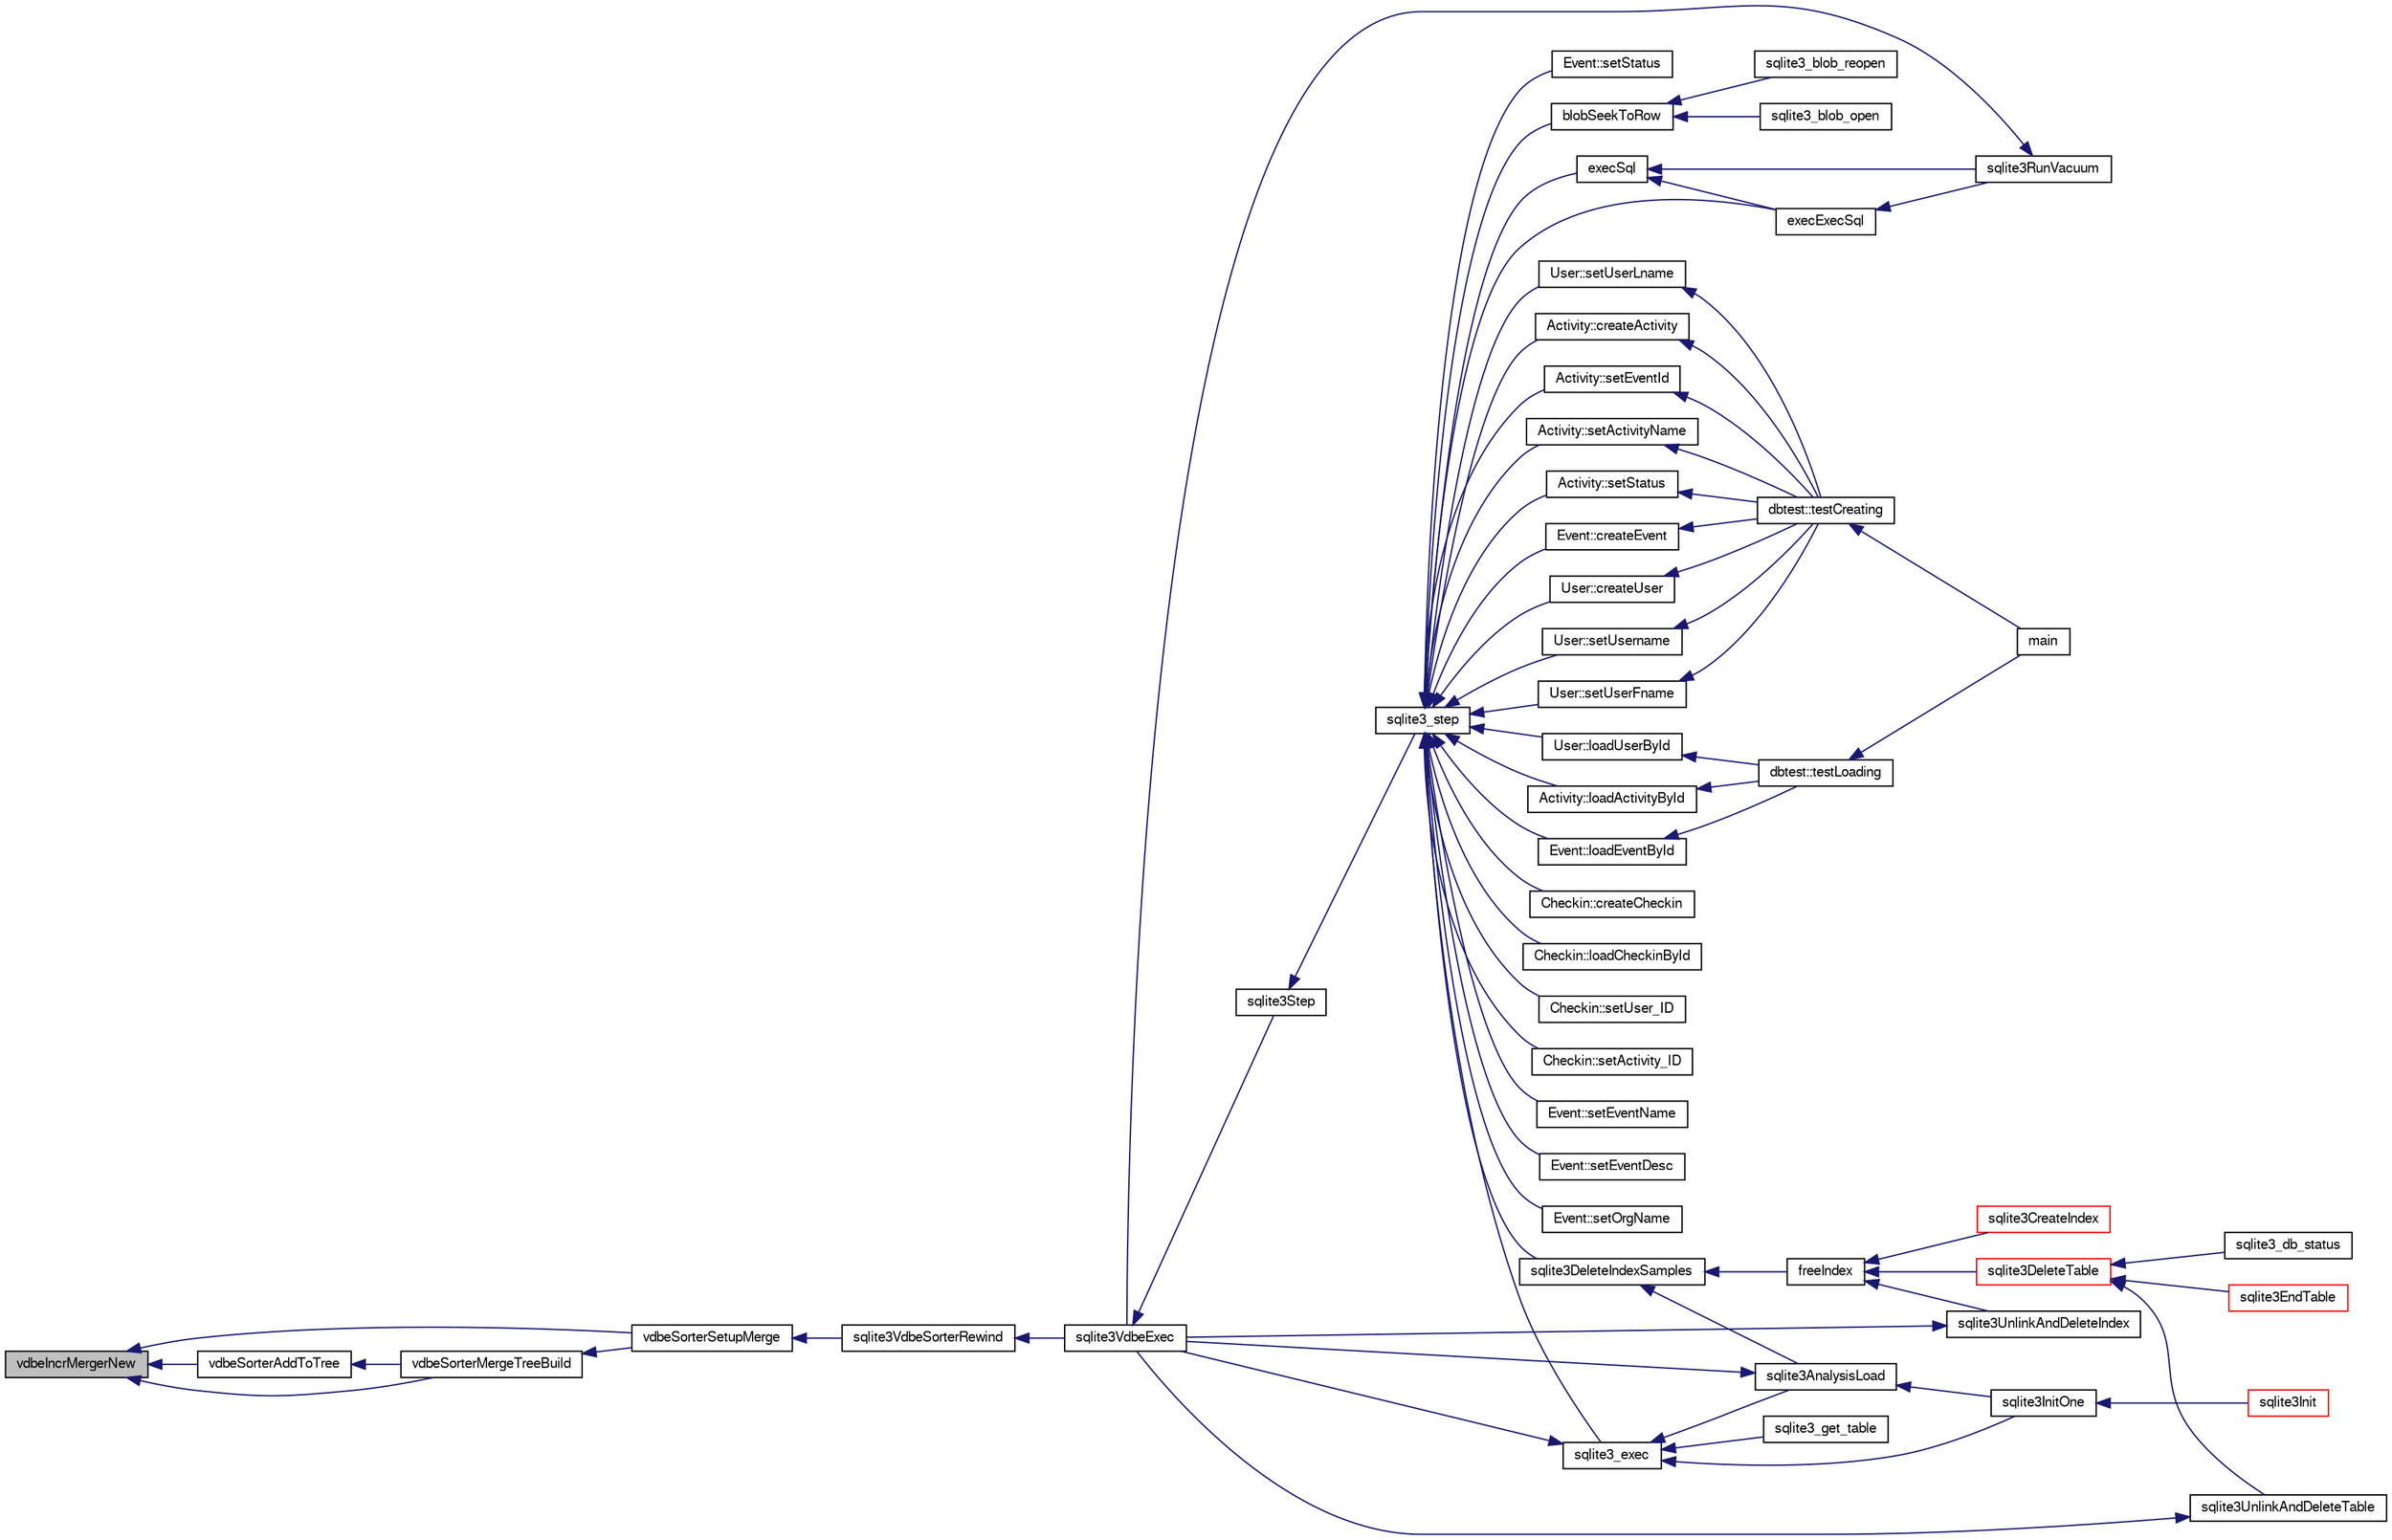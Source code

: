 digraph "vdbeIncrMergerNew"
{
  edge [fontname="FreeSans",fontsize="10",labelfontname="FreeSans",labelfontsize="10"];
  node [fontname="FreeSans",fontsize="10",shape=record];
  rankdir="LR";
  Node861793 [label="vdbeIncrMergerNew",height=0.2,width=0.4,color="black", fillcolor="grey75", style="filled", fontcolor="black"];
  Node861793 -> Node861794 [dir="back",color="midnightblue",fontsize="10",style="solid",fontname="FreeSans"];
  Node861794 [label="vdbeSorterAddToTree",height=0.2,width=0.4,color="black", fillcolor="white", style="filled",URL="$sqlite3_8c.html#a8eccbbf1454e5f56267f1c7e47817773"];
  Node861794 -> Node861795 [dir="back",color="midnightblue",fontsize="10",style="solid",fontname="FreeSans"];
  Node861795 [label="vdbeSorterMergeTreeBuild",height=0.2,width=0.4,color="black", fillcolor="white", style="filled",URL="$sqlite3_8c.html#a7af2bdcef74d6ae7b6c04a2a7d171f33"];
  Node861795 -> Node861796 [dir="back",color="midnightblue",fontsize="10",style="solid",fontname="FreeSans"];
  Node861796 [label="vdbeSorterSetupMerge",height=0.2,width=0.4,color="black", fillcolor="white", style="filled",URL="$sqlite3_8c.html#a82088507aafeedcc04af031f7ea0bbd8"];
  Node861796 -> Node861797 [dir="back",color="midnightblue",fontsize="10",style="solid",fontname="FreeSans"];
  Node861797 [label="sqlite3VdbeSorterRewind",height=0.2,width=0.4,color="black", fillcolor="white", style="filled",URL="$sqlite3_8c.html#a31677d178ebf96ee6034a05660e1f4bf"];
  Node861797 -> Node861798 [dir="back",color="midnightblue",fontsize="10",style="solid",fontname="FreeSans"];
  Node861798 [label="sqlite3VdbeExec",height=0.2,width=0.4,color="black", fillcolor="white", style="filled",URL="$sqlite3_8c.html#a8ce40a614bdc56719c4d642b1e4dfb21"];
  Node861798 -> Node861799 [dir="back",color="midnightblue",fontsize="10",style="solid",fontname="FreeSans"];
  Node861799 [label="sqlite3Step",height=0.2,width=0.4,color="black", fillcolor="white", style="filled",URL="$sqlite3_8c.html#a3f2872e873e2758a4beedad1d5113554"];
  Node861799 -> Node861800 [dir="back",color="midnightblue",fontsize="10",style="solid",fontname="FreeSans"];
  Node861800 [label="sqlite3_step",height=0.2,width=0.4,color="black", fillcolor="white", style="filled",URL="$sqlite3_8h.html#ac1e491ce36b7471eb28387f7d3c74334"];
  Node861800 -> Node861801 [dir="back",color="midnightblue",fontsize="10",style="solid",fontname="FreeSans"];
  Node861801 [label="Activity::createActivity",height=0.2,width=0.4,color="black", fillcolor="white", style="filled",URL="$classActivity.html#a813cc5e52c14ab49b39014c134e3425b"];
  Node861801 -> Node861802 [dir="back",color="midnightblue",fontsize="10",style="solid",fontname="FreeSans"];
  Node861802 [label="dbtest::testCreating",height=0.2,width=0.4,color="black", fillcolor="white", style="filled",URL="$classdbtest.html#a8193e88a7df657069c8a6bd09c8243b7"];
  Node861802 -> Node861803 [dir="back",color="midnightblue",fontsize="10",style="solid",fontname="FreeSans"];
  Node861803 [label="main",height=0.2,width=0.4,color="black", fillcolor="white", style="filled",URL="$test_8cpp.html#ae66f6b31b5ad750f1fe042a706a4e3d4"];
  Node861800 -> Node861804 [dir="back",color="midnightblue",fontsize="10",style="solid",fontname="FreeSans"];
  Node861804 [label="Activity::loadActivityById",height=0.2,width=0.4,color="black", fillcolor="white", style="filled",URL="$classActivity.html#abe4ffb4f08a47212ebf9013259d9e7fd"];
  Node861804 -> Node861805 [dir="back",color="midnightblue",fontsize="10",style="solid",fontname="FreeSans"];
  Node861805 [label="dbtest::testLoading",height=0.2,width=0.4,color="black", fillcolor="white", style="filled",URL="$classdbtest.html#a6f98d82a2c8e2b9040848763504ddae1"];
  Node861805 -> Node861803 [dir="back",color="midnightblue",fontsize="10",style="solid",fontname="FreeSans"];
  Node861800 -> Node861806 [dir="back",color="midnightblue",fontsize="10",style="solid",fontname="FreeSans"];
  Node861806 [label="Activity::setEventId",height=0.2,width=0.4,color="black", fillcolor="white", style="filled",URL="$classActivity.html#adb1d0fd0d08f473e068f0a4086bfa9ca"];
  Node861806 -> Node861802 [dir="back",color="midnightblue",fontsize="10",style="solid",fontname="FreeSans"];
  Node861800 -> Node861807 [dir="back",color="midnightblue",fontsize="10",style="solid",fontname="FreeSans"];
  Node861807 [label="Activity::setActivityName",height=0.2,width=0.4,color="black", fillcolor="white", style="filled",URL="$classActivity.html#a62dc3737b33915a36086f9dd26d16a81"];
  Node861807 -> Node861802 [dir="back",color="midnightblue",fontsize="10",style="solid",fontname="FreeSans"];
  Node861800 -> Node861808 [dir="back",color="midnightblue",fontsize="10",style="solid",fontname="FreeSans"];
  Node861808 [label="Activity::setStatus",height=0.2,width=0.4,color="black", fillcolor="white", style="filled",URL="$classActivity.html#af618135a7738f4d2a7ee147a8ef912ea"];
  Node861808 -> Node861802 [dir="back",color="midnightblue",fontsize="10",style="solid",fontname="FreeSans"];
  Node861800 -> Node861809 [dir="back",color="midnightblue",fontsize="10",style="solid",fontname="FreeSans"];
  Node861809 [label="Checkin::createCheckin",height=0.2,width=0.4,color="black", fillcolor="white", style="filled",URL="$classCheckin.html#a4e40acdf7fff0e607f6de4f24f3a163c"];
  Node861800 -> Node861810 [dir="back",color="midnightblue",fontsize="10",style="solid",fontname="FreeSans"];
  Node861810 [label="Checkin::loadCheckinById",height=0.2,width=0.4,color="black", fillcolor="white", style="filled",URL="$classCheckin.html#a3461f70ea6c68475225f2a07f78a21e0"];
  Node861800 -> Node861811 [dir="back",color="midnightblue",fontsize="10",style="solid",fontname="FreeSans"];
  Node861811 [label="Checkin::setUser_ID",height=0.2,width=0.4,color="black", fillcolor="white", style="filled",URL="$classCheckin.html#a76ab640f4f912876dbebf183db5359c6"];
  Node861800 -> Node861812 [dir="back",color="midnightblue",fontsize="10",style="solid",fontname="FreeSans"];
  Node861812 [label="Checkin::setActivity_ID",height=0.2,width=0.4,color="black", fillcolor="white", style="filled",URL="$classCheckin.html#ab2ff3ec2604ec73a42af25874a00b232"];
  Node861800 -> Node861813 [dir="back",color="midnightblue",fontsize="10",style="solid",fontname="FreeSans"];
  Node861813 [label="Event::createEvent",height=0.2,width=0.4,color="black", fillcolor="white", style="filled",URL="$classEvent.html#a77adb9f4a46ffb32c2d931f0691f5903"];
  Node861813 -> Node861802 [dir="back",color="midnightblue",fontsize="10",style="solid",fontname="FreeSans"];
  Node861800 -> Node861814 [dir="back",color="midnightblue",fontsize="10",style="solid",fontname="FreeSans"];
  Node861814 [label="Event::loadEventById",height=0.2,width=0.4,color="black", fillcolor="white", style="filled",URL="$classEvent.html#afa66cea33f722dbeecb69cc98fdea055"];
  Node861814 -> Node861805 [dir="back",color="midnightblue",fontsize="10",style="solid",fontname="FreeSans"];
  Node861800 -> Node861815 [dir="back",color="midnightblue",fontsize="10",style="solid",fontname="FreeSans"];
  Node861815 [label="Event::setEventName",height=0.2,width=0.4,color="black", fillcolor="white", style="filled",URL="$classEvent.html#a10596b6ca077df05184e30d62b08729d"];
  Node861800 -> Node861816 [dir="back",color="midnightblue",fontsize="10",style="solid",fontname="FreeSans"];
  Node861816 [label="Event::setEventDesc",height=0.2,width=0.4,color="black", fillcolor="white", style="filled",URL="$classEvent.html#ae36b8377dcae792f1c5c4726024c981b"];
  Node861800 -> Node861817 [dir="back",color="midnightblue",fontsize="10",style="solid",fontname="FreeSans"];
  Node861817 [label="Event::setOrgName",height=0.2,width=0.4,color="black", fillcolor="white", style="filled",URL="$classEvent.html#a19aac0f776bd764563a54977656cf680"];
  Node861800 -> Node861818 [dir="back",color="midnightblue",fontsize="10",style="solid",fontname="FreeSans"];
  Node861818 [label="Event::setStatus",height=0.2,width=0.4,color="black", fillcolor="white", style="filled",URL="$classEvent.html#ab0a6b9285af0f4172eb841e2b80f8972"];
  Node861800 -> Node861819 [dir="back",color="midnightblue",fontsize="10",style="solid",fontname="FreeSans"];
  Node861819 [label="blobSeekToRow",height=0.2,width=0.4,color="black", fillcolor="white", style="filled",URL="$sqlite3_8c.html#afff57e13332b98c8a44a7cebe38962ab"];
  Node861819 -> Node861820 [dir="back",color="midnightblue",fontsize="10",style="solid",fontname="FreeSans"];
  Node861820 [label="sqlite3_blob_open",height=0.2,width=0.4,color="black", fillcolor="white", style="filled",URL="$sqlite3_8h.html#adb8ad839a5bdd62a43785132bc7dd518"];
  Node861819 -> Node861821 [dir="back",color="midnightblue",fontsize="10",style="solid",fontname="FreeSans"];
  Node861821 [label="sqlite3_blob_reopen",height=0.2,width=0.4,color="black", fillcolor="white", style="filled",URL="$sqlite3_8h.html#abc77c24fdc0150138490359a94360f7e"];
  Node861800 -> Node861822 [dir="back",color="midnightblue",fontsize="10",style="solid",fontname="FreeSans"];
  Node861822 [label="sqlite3DeleteIndexSamples",height=0.2,width=0.4,color="black", fillcolor="white", style="filled",URL="$sqlite3_8c.html#aaeda0302fbf61397ec009f65bed047ef"];
  Node861822 -> Node861823 [dir="back",color="midnightblue",fontsize="10",style="solid",fontname="FreeSans"];
  Node861823 [label="sqlite3AnalysisLoad",height=0.2,width=0.4,color="black", fillcolor="white", style="filled",URL="$sqlite3_8c.html#a48a2301c27e1d3d68708b9b8761b5a01"];
  Node861823 -> Node861798 [dir="back",color="midnightblue",fontsize="10",style="solid",fontname="FreeSans"];
  Node861823 -> Node861824 [dir="back",color="midnightblue",fontsize="10",style="solid",fontname="FreeSans"];
  Node861824 [label="sqlite3InitOne",height=0.2,width=0.4,color="black", fillcolor="white", style="filled",URL="$sqlite3_8c.html#ac4318b25df65269906b0379251fe9b85"];
  Node861824 -> Node861825 [dir="back",color="midnightblue",fontsize="10",style="solid",fontname="FreeSans"];
  Node861825 [label="sqlite3Init",height=0.2,width=0.4,color="red", fillcolor="white", style="filled",URL="$sqlite3_8c.html#aed74e3dc765631a833f522f425ff5a48"];
  Node861822 -> Node861925 [dir="back",color="midnightblue",fontsize="10",style="solid",fontname="FreeSans"];
  Node861925 [label="freeIndex",height=0.2,width=0.4,color="black", fillcolor="white", style="filled",URL="$sqlite3_8c.html#a00907c99c18d5bcb9d0b38c077146c31"];
  Node861925 -> Node861926 [dir="back",color="midnightblue",fontsize="10",style="solid",fontname="FreeSans"];
  Node861926 [label="sqlite3UnlinkAndDeleteIndex",height=0.2,width=0.4,color="black", fillcolor="white", style="filled",URL="$sqlite3_8c.html#a889f2dcb438c56db37a6d61e9f25e244"];
  Node861926 -> Node861798 [dir="back",color="midnightblue",fontsize="10",style="solid",fontname="FreeSans"];
  Node861925 -> Node861927 [dir="back",color="midnightblue",fontsize="10",style="solid",fontname="FreeSans"];
  Node861927 [label="sqlite3DeleteTable",height=0.2,width=0.4,color="red", fillcolor="white", style="filled",URL="$sqlite3_8c.html#a7fd3d507375a381a3807f92735318973"];
  Node861927 -> Node861928 [dir="back",color="midnightblue",fontsize="10",style="solid",fontname="FreeSans"];
  Node861928 [label="sqlite3_db_status",height=0.2,width=0.4,color="black", fillcolor="white", style="filled",URL="$sqlite3_8h.html#ab64e8333313ee2e44116842711818940"];
  Node861927 -> Node861929 [dir="back",color="midnightblue",fontsize="10",style="solid",fontname="FreeSans"];
  Node861929 [label="sqlite3UnlinkAndDeleteTable",height=0.2,width=0.4,color="black", fillcolor="white", style="filled",URL="$sqlite3_8c.html#a9733677716a49de464f86fff164e9a1b"];
  Node861929 -> Node861798 [dir="back",color="midnightblue",fontsize="10",style="solid",fontname="FreeSans"];
  Node861927 -> Node861840 [dir="back",color="midnightblue",fontsize="10",style="solid",fontname="FreeSans"];
  Node861840 [label="sqlite3EndTable",height=0.2,width=0.4,color="red", fillcolor="white", style="filled",URL="$sqlite3_8c.html#a7b5f2c66c0f0b6f819d970ca389768b0"];
  Node861925 -> Node861837 [dir="back",color="midnightblue",fontsize="10",style="solid",fontname="FreeSans"];
  Node861837 [label="sqlite3CreateIndex",height=0.2,width=0.4,color="red", fillcolor="white", style="filled",URL="$sqlite3_8c.html#a8dbe5e590ab6c58a8c45f34f7c81e825"];
  Node861800 -> Node861991 [dir="back",color="midnightblue",fontsize="10",style="solid",fontname="FreeSans"];
  Node861991 [label="sqlite3_exec",height=0.2,width=0.4,color="black", fillcolor="white", style="filled",URL="$sqlite3_8h.html#a97487ec8150e0bcc8fa392ab8f0e24db"];
  Node861991 -> Node861798 [dir="back",color="midnightblue",fontsize="10",style="solid",fontname="FreeSans"];
  Node861991 -> Node861823 [dir="back",color="midnightblue",fontsize="10",style="solid",fontname="FreeSans"];
  Node861991 -> Node861824 [dir="back",color="midnightblue",fontsize="10",style="solid",fontname="FreeSans"];
  Node861991 -> Node861992 [dir="back",color="midnightblue",fontsize="10",style="solid",fontname="FreeSans"];
  Node861992 [label="sqlite3_get_table",height=0.2,width=0.4,color="black", fillcolor="white", style="filled",URL="$sqlite3_8h.html#a5effeac4e12df57beaa35c5be1f61579"];
  Node861800 -> Node861982 [dir="back",color="midnightblue",fontsize="10",style="solid",fontname="FreeSans"];
  Node861982 [label="execSql",height=0.2,width=0.4,color="black", fillcolor="white", style="filled",URL="$sqlite3_8c.html#a7d16651b98a110662f4c265eff0246cb"];
  Node861982 -> Node861983 [dir="back",color="midnightblue",fontsize="10",style="solid",fontname="FreeSans"];
  Node861983 [label="execExecSql",height=0.2,width=0.4,color="black", fillcolor="white", style="filled",URL="$sqlite3_8c.html#ac1be09a6c047f21133d16378d301e0d4"];
  Node861983 -> Node861984 [dir="back",color="midnightblue",fontsize="10",style="solid",fontname="FreeSans"];
  Node861984 [label="sqlite3RunVacuum",height=0.2,width=0.4,color="black", fillcolor="white", style="filled",URL="$sqlite3_8c.html#a5e83ddc7b3e7e8e79ad5d1fc92de1d2f"];
  Node861984 -> Node861798 [dir="back",color="midnightblue",fontsize="10",style="solid",fontname="FreeSans"];
  Node861982 -> Node861984 [dir="back",color="midnightblue",fontsize="10",style="solid",fontname="FreeSans"];
  Node861800 -> Node861983 [dir="back",color="midnightblue",fontsize="10",style="solid",fontname="FreeSans"];
  Node861800 -> Node861985 [dir="back",color="midnightblue",fontsize="10",style="solid",fontname="FreeSans"];
  Node861985 [label="User::createUser",height=0.2,width=0.4,color="black", fillcolor="white", style="filled",URL="$classUser.html#a22ed673939e8cc0a136130b809bba513"];
  Node861985 -> Node861802 [dir="back",color="midnightblue",fontsize="10",style="solid",fontname="FreeSans"];
  Node861800 -> Node861986 [dir="back",color="midnightblue",fontsize="10",style="solid",fontname="FreeSans"];
  Node861986 [label="User::loadUserById",height=0.2,width=0.4,color="black", fillcolor="white", style="filled",URL="$classUser.html#a863377665b7fb83c5547dcf9727f5092"];
  Node861986 -> Node861805 [dir="back",color="midnightblue",fontsize="10",style="solid",fontname="FreeSans"];
  Node861800 -> Node861987 [dir="back",color="midnightblue",fontsize="10",style="solid",fontname="FreeSans"];
  Node861987 [label="User::setUsername",height=0.2,width=0.4,color="black", fillcolor="white", style="filled",URL="$classUser.html#aa0497022a136cb78de785b0a39ae60b1"];
  Node861987 -> Node861802 [dir="back",color="midnightblue",fontsize="10",style="solid",fontname="FreeSans"];
  Node861800 -> Node861988 [dir="back",color="midnightblue",fontsize="10",style="solid",fontname="FreeSans"];
  Node861988 [label="User::setUserFname",height=0.2,width=0.4,color="black", fillcolor="white", style="filled",URL="$classUser.html#a72657eb55cd0ca437b4841a43f19912f"];
  Node861988 -> Node861802 [dir="back",color="midnightblue",fontsize="10",style="solid",fontname="FreeSans"];
  Node861800 -> Node861989 [dir="back",color="midnightblue",fontsize="10",style="solid",fontname="FreeSans"];
  Node861989 [label="User::setUserLname",height=0.2,width=0.4,color="black", fillcolor="white", style="filled",URL="$classUser.html#aa25973387e5afe1aa6f60dd6545e33b5"];
  Node861989 -> Node861802 [dir="back",color="midnightblue",fontsize="10",style="solid",fontname="FreeSans"];
  Node861793 -> Node861795 [dir="back",color="midnightblue",fontsize="10",style="solid",fontname="FreeSans"];
  Node861793 -> Node861796 [dir="back",color="midnightblue",fontsize="10",style="solid",fontname="FreeSans"];
}
